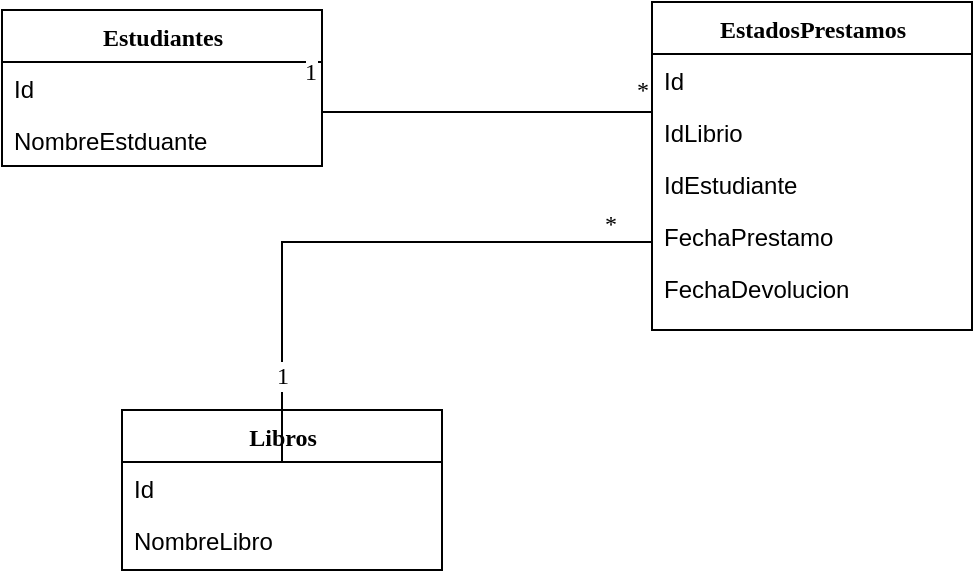 <mxfile version="16.5.1" type="device"><diagram name="Page-1" id="6133507b-19e7-1e82-6fc7-422aa6c4b21f"><mxGraphModel dx="1736" dy="1090" grid="1" gridSize="10" guides="1" tooltips="1" connect="1" arrows="1" fold="1" page="1" pageScale="1" pageWidth="1100" pageHeight="850" background="none" math="0" shadow="0"><root><mxCell id="0"/><mxCell id="1" parent="0"/><mxCell id="78961159f06e98e8-17" value="Estudiantes" style="swimlane;html=1;fontStyle=1;align=center;verticalAlign=top;childLayout=stackLayout;horizontal=1;startSize=26;horizontalStack=0;resizeParent=1;resizeLast=0;collapsible=1;marginBottom=0;swimlaneFillColor=#ffffff;rounded=0;shadow=0;comic=0;labelBackgroundColor=none;strokeWidth=1;fillColor=none;fontFamily=Verdana;fontSize=12" parent="1" vertex="1"><mxGeometry x="340" y="140" width="160" height="78" as="geometry"/></mxCell><mxCell id="78961159f06e98e8-23" value="Id" style="text;html=1;strokeColor=none;fillColor=none;align=left;verticalAlign=top;spacingLeft=4;spacingRight=4;whiteSpace=wrap;overflow=hidden;rotatable=0;points=[[0,0.5],[1,0.5]];portConstraint=eastwest;" parent="78961159f06e98e8-17" vertex="1"><mxGeometry y="26" width="160" height="26" as="geometry"/></mxCell><mxCell id="78961159f06e98e8-24" value="NombreEstduante" style="text;html=1;strokeColor=none;fillColor=none;align=left;verticalAlign=top;spacingLeft=4;spacingRight=4;whiteSpace=wrap;overflow=hidden;rotatable=0;points=[[0,0.5],[1,0.5]];portConstraint=eastwest;" parent="78961159f06e98e8-17" vertex="1"><mxGeometry y="52" width="160" height="26" as="geometry"/></mxCell><mxCell id="b94bc138ca980ef-7" style="edgeStyle=orthogonalEdgeStyle;rounded=0;html=1;labelBackgroundColor=none;startArrow=none;startFill=0;startSize=8;endArrow=none;endFill=0;endSize=16;fontFamily=Verdana;fontSize=12;" parent="1" source="78961159f06e98e8-43" target="2CJpqcNr6IWfBJi0w7_5-8" edge="1"><mxGeometry relative="1" as="geometry"><Array as="points"><mxPoint x="480" y="256"/></Array><mxPoint x="485" y="340" as="targetPoint"/></mxGeometry></mxCell><mxCell id="b94bc138ca980ef-17" value="1" style="text;html=1;resizable=0;points=[];align=center;verticalAlign=middle;labelBackgroundColor=#ffffff;fontSize=12;fontFamily=Verdana" parent="b94bc138ca980ef-7" vertex="1" connectable="0"><mxGeometry x="0.858" y="2" relative="1" as="geometry"><mxPoint x="-2" y="-22" as="offset"/></mxGeometry></mxCell><mxCell id="b94bc138ca980ef-18" value="*" style="text;html=1;resizable=0;points=[];align=center;verticalAlign=middle;labelBackgroundColor=#ffffff;fontSize=12;fontFamily=Verdana" parent="b94bc138ca980ef-7" vertex="1" connectable="0"><mxGeometry x="0.363" y="152" relative="1" as="geometry"><mxPoint x="28" y="-92" as="offset"/></mxGeometry></mxCell><mxCell id="b94bc138ca980ef-8" style="edgeStyle=orthogonalEdgeStyle;rounded=0;html=1;labelBackgroundColor=none;startArrow=none;startFill=0;startSize=8;endArrow=none;endFill=0;endSize=16;fontFamily=Verdana;fontSize=12;" parent="1" source="78961159f06e98e8-43" target="78961159f06e98e8-17" edge="1"><mxGeometry relative="1" as="geometry"><Array as="points"><mxPoint x="565" y="191"/><mxPoint x="565" y="191"/></Array></mxGeometry></mxCell><mxCell id="b94bc138ca980ef-16" value="1" style="text;html=1;resizable=0;points=[];align=center;verticalAlign=middle;labelBackgroundColor=#ffffff;fontSize=12;fontFamily=Verdana" parent="b94bc138ca980ef-8" vertex="1" connectable="0"><mxGeometry x="0.892" y="-1" relative="1" as="geometry"><mxPoint x="-15" y="-19" as="offset"/></mxGeometry></mxCell><mxCell id="78961159f06e98e8-43" value="EstadosPrestamos" style="swimlane;html=1;fontStyle=1;align=center;verticalAlign=top;childLayout=stackLayout;horizontal=1;startSize=26;horizontalStack=0;resizeParent=1;resizeLast=0;collapsible=1;marginBottom=0;swimlaneFillColor=#ffffff;rounded=0;shadow=0;comic=0;labelBackgroundColor=none;strokeWidth=1;fillColor=none;fontFamily=Verdana;fontSize=12" parent="1" vertex="1"><mxGeometry x="665" y="136.0" width="160" height="164" as="geometry"/></mxCell><mxCell id="78961159f06e98e8-44" value="Id" style="text;html=1;strokeColor=none;fillColor=none;align=left;verticalAlign=top;spacingLeft=4;spacingRight=4;whiteSpace=wrap;overflow=hidden;rotatable=0;points=[[0,0.5],[1,0.5]];portConstraint=eastwest;" parent="78961159f06e98e8-43" vertex="1"><mxGeometry y="26" width="160" height="26" as="geometry"/></mxCell><mxCell id="78961159f06e98e8-45" value="IdLibrio&lt;span style=&quot;color: rgba(0 , 0 , 0 , 0) ; font-family: monospace ; font-size: 0px&quot;&gt;%3CmxGraphModel%3E%3Croot%3E%3CmxCell%20id%3D%220%22%2F%3E%3CmxCell%20id%3D%221%22%20parent%3D%220%22%2F%3E%3CmxCell%20id%3D%222%22%20style%3D%22edgeStyle%3DorthogonalEdgeStyle%3Brounded%3D0%3Bhtml%3D1%3BlabelBackgroundColor%3Dnone%3BstartArrow%3Dnone%3BstartFill%3D0%3BstartSize%3D8%3BendArrow%3Dopen%3BendFill%3D0%3BendSize%3D16%3BfontFamily%3DVerdana%3BfontSize%3D12%3B%22%20edge%3D%221%22%20parent%3D%221%22%3E%3CmxGeometry%20relative%3D%221%22%20as%3D%22geometry%22%3E%3CArray%20as%3D%22points%22%3E%3CmxPoint%20x%3D%22505%22%20y%3D%22256%22%2F%3E%3CmxPoint%20x%3D%22505%22%20y%3D%22256%22%2F%3E%3C%2FArray%3E%3CmxPoint%20x%3D%22665%22%20y%3D%22256%22%20as%3D%22sourcePoint%22%2F%3E%3CmxPoint%20x%3D%22485%22%20y%3D%22340%22%20as%3D%22targetPoint%22%2F%3E%3C%2FmxGeometry%3E%3C%2FmxCell%3E%3CmxCell%20id%3D%223%22%20value%3D%221..*%22%20style%3D%22text%3Bhtml%3D1%3Bresizable%3D0%3Bpoints%3D%5B%5D%3Balign%3Dcenter%3BverticalAlign%3Dmiddle%3BlabelBackgroundColor%3D%23ffffff%3BfontSize%3D12%3BfontFamily%3DVerdana%22%20vertex%3D%221%22%20connectable%3D%220%22%20parent%3D%222%22%3E%3CmxGeometry%20x%3D%220.858%22%20y%3D%222%22%20relative%3D%221%22%20as%3D%22geometry%22%3E%3CmxPoint%20x%3D%22-2%22%20y%3D%22-22%22%20as%3D%22offset%22%2F%3E%3C%2FmxGeometry%3E%3C%2FmxCell%3E%3CmxCell%20id%3D%224%22%20value%3D%221%22%20style%3D%22text%3Bhtml%3D1%3Bresizable%3D0%3Bpoints%3D%5B%5D%3Balign%3Dcenter%3BverticalAlign%3Dmiddle%3BlabelBackgroundColor%3D%23ffffff%3BfontSize%3D12%3BfontFamily%3DVerdana%22%20vertex%3D%221%22%20connectable%3D%220%22%20parent%3D%222%22%3E%3CmxGeometry%20x%3D%220.363%22%20y%3D%22152%22%20relative%3D%221%22%20as%3D%22geometry%22%3E%3CmxPoint%20x%3D%22150%22%20y%3D%22-164%22%20as%3D%22offset%22%2F%3E%3C%2FmxGeometry%3E%3C%2FmxCell%3E%3C%2Froot%3E%3C%2FmxGraphModel%3E&lt;/span&gt;" style="text;html=1;strokeColor=none;fillColor=none;align=left;verticalAlign=top;spacingLeft=4;spacingRight=4;whiteSpace=wrap;overflow=hidden;rotatable=0;points=[[0,0.5],[1,0.5]];portConstraint=eastwest;" parent="78961159f06e98e8-43" vertex="1"><mxGeometry y="52" width="160" height="26" as="geometry"/></mxCell><mxCell id="2CJpqcNr6IWfBJi0w7_5-4" value="IdEstudiante&lt;span style=&quot;color: rgba(0 , 0 , 0 , 0) ; font-family: monospace ; font-size: 0px&quot;&gt;%3CmxGraphModel%3E%3Croot%3E%3CmxCell%20id%3D%220%22%2F%3E%3CmxCell%20id%3D%221%22%20parent%3D%220%22%2F%3E%3CmxCell%20id%3D%222%22%20value%3D%22IdLibrio%26lt%3Bspan%20style%3D%26quot%3Bcolor%3A%20rgba(0%20%2C%200%20%2C%200%20%2C%200)%20%3B%20font-family%3A%20monospace%20%3B%20font-size%3A%200px%26quot%3B%26gt%3B%253CmxGraphModel%253E%253Croot%253E%253CmxCell%2520id%253D%25220%2522%252F%253E%253CmxCell%2520id%253D%25221%2522%2520parent%253D%25220%2522%252F%253E%253CmxCell%2520id%253D%25222%2522%2520style%253D%2522edgeStyle%253DorthogonalEdgeStyle%253Brounded%253D0%253Bhtml%253D1%253BlabelBackgroundColor%253Dnone%253BstartArrow%253Dnone%253BstartFill%253D0%253BstartSize%253D8%253BendArrow%253Dopen%253BendFill%253D0%253BendSize%253D16%253BfontFamily%253DVerdana%253BfontSize%253D12%253B%2522%2520edge%253D%25221%2522%2520parent%253D%25221%2522%253E%253CmxGeometry%2520relative%253D%25221%2522%2520as%253D%2522geometry%2522%253E%253CArray%2520as%253D%2522points%2522%253E%253CmxPoint%2520x%253D%2522505%2522%2520y%253D%2522256%2522%252F%253E%253CmxPoint%2520x%253D%2522505%2522%2520y%253D%2522256%2522%252F%253E%253C%252FArray%253E%253CmxPoint%2520x%253D%2522665%2522%2520y%253D%2522256%2522%2520as%253D%2522sourcePoint%2522%252F%253E%253CmxPoint%2520x%253D%2522485%2522%2520y%253D%2522340%2522%2520as%253D%2522targetPoint%2522%252F%253E%253C%252FmxGeometry%253E%253C%252FmxCell%253E%253CmxCell%2520id%253D%25223%2522%2520value%253D%25221..*%2522%2520style%253D%2522text%253Bhtml%253D1%253Bresizable%253D0%253Bpoints%253D%255B%255D%253Balign%253Dcenter%253BverticalAlign%253Dmiddle%253BlabelBackgroundColor%253D%2523ffffff%253BfontSize%253D12%253BfontFamily%253DVerdana%2522%2520vertex%253D%25221%2522%2520connectable%253D%25220%2522%2520parent%253D%25222%2522%253E%253CmxGeometry%2520x%253D%25220.858%2522%2520y%253D%25222%2522%2520relative%253D%25221%2522%2520as%253D%2522geometry%2522%253E%253CmxPoint%2520x%253D%2522-2%2522%2520y%253D%2522-22%2522%2520as%253D%2522offset%2522%252F%253E%253C%252FmxGeometry%253E%253C%252FmxCell%253E%253CmxCell%2520id%253D%25224%2522%2520value%253D%25221%2522%2520style%253D%2522text%253Bhtml%253D1%253Bresizable%253D0%253Bpoints%253D%255B%255D%253Balign%253Dcenter%253BverticalAlign%253Dmiddle%253BlabelBackgroundColor%253D%2523ffffff%253BfontSize%253D12%253BfontFamily%253DVerdana%2522%2520vertex%253D%25221%2522%2520connectable%253D%25220%2522%2520parent%253D%25222%2522%253E%253CmxGeometry%2520x%253D%25220.363%2522%2520y%253D%2522152%2522%2520relative%253D%25221%2522%2520as%253D%2522geometry%2522%253E%253CmxPoint%2520x%253D%2522150%2522%2520y%253D%2522-164%2522%2520as%253D%2522offset%2522%252F%253E%253C%252FmxGeometry%253E%253C%252FmxCell%253E%253C%252Froot%253E%253C%252FmxGraphModel%253E%26lt%3B%2Fspan%26gt%3B%22%20style%3D%22text%3Bhtml%3D1%3BstrokeColor%3Dnone%3BfillColor%3Dnone%3Balign%3Dleft%3BverticalAlign%3Dtop%3BspacingLeft%3D4%3BspacingRight%3D4%3BwhiteSpace%3Dwrap%3Boverflow%3Dhidden%3Brotatable%3D0%3Bpoints%3D%5B%5B0%2C0.5%5D%2C%5B1%2C0.5%5D%5D%3BportConstraint%3Deastwest%3B%22%20vertex%3D%221%22%20parent%3D%221%22%3E%3CmxGeometry%20x%3D%22665%22%20y%3D%22188.0%22%20width%3D%22160%22%20height%3D%2226%22%20as%3D%22geometry%22%2F%3E%3C%2FmxCell%3E%3C%2Froot%3E%3C%2FmxGraphModel%3E&lt;/span&gt;" style="text;html=1;strokeColor=none;fillColor=none;align=left;verticalAlign=top;spacingLeft=4;spacingRight=4;whiteSpace=wrap;overflow=hidden;rotatable=0;points=[[0,0.5],[1,0.5]];portConstraint=eastwest;" vertex="1" parent="78961159f06e98e8-43"><mxGeometry y="78" width="160" height="26" as="geometry"/></mxCell><mxCell id="2CJpqcNr6IWfBJi0w7_5-5" value="FechaPrestamo" style="text;html=1;strokeColor=none;fillColor=none;align=left;verticalAlign=top;spacingLeft=4;spacingRight=4;whiteSpace=wrap;overflow=hidden;rotatable=0;points=[[0,0.5],[1,0.5]];portConstraint=eastwest;" vertex="1" parent="78961159f06e98e8-43"><mxGeometry y="104" width="160" height="26" as="geometry"/></mxCell><mxCell id="2CJpqcNr6IWfBJi0w7_5-6" value="FechaDevolucion" style="text;html=1;strokeColor=none;fillColor=none;align=left;verticalAlign=top;spacingLeft=4;spacingRight=4;whiteSpace=wrap;overflow=hidden;rotatable=0;points=[[0,0.5],[1,0.5]];portConstraint=eastwest;" vertex="1" parent="78961159f06e98e8-43"><mxGeometry y="130" width="160" height="26" as="geometry"/></mxCell><mxCell id="2CJpqcNr6IWfBJi0w7_5-7" value="Libros&lt;br&gt;" style="swimlane;html=1;fontStyle=1;align=center;verticalAlign=top;childLayout=stackLayout;horizontal=1;startSize=26;horizontalStack=0;resizeParent=1;resizeLast=0;collapsible=1;marginBottom=0;swimlaneFillColor=#ffffff;rounded=0;shadow=0;comic=0;labelBackgroundColor=none;strokeWidth=1;fillColor=none;fontFamily=Verdana;fontSize=12" vertex="1" parent="1"><mxGeometry x="400" y="340" width="160" height="80" as="geometry"/></mxCell><mxCell id="2CJpqcNr6IWfBJi0w7_5-8" value="Id" style="text;html=1;strokeColor=none;fillColor=none;align=left;verticalAlign=top;spacingLeft=4;spacingRight=4;whiteSpace=wrap;overflow=hidden;rotatable=0;points=[[0,0.5],[1,0.5]];portConstraint=eastwest;" vertex="1" parent="2CJpqcNr6IWfBJi0w7_5-7"><mxGeometry y="26" width="160" height="26" as="geometry"/></mxCell><mxCell id="2CJpqcNr6IWfBJi0w7_5-9" value="NombreLibro" style="text;html=1;strokeColor=none;fillColor=none;align=left;verticalAlign=top;spacingLeft=4;spacingRight=4;whiteSpace=wrap;overflow=hidden;rotatable=0;points=[[0,0.5],[1,0.5]];portConstraint=eastwest;" vertex="1" parent="2CJpqcNr6IWfBJi0w7_5-7"><mxGeometry y="52" width="160" height="26" as="geometry"/></mxCell><mxCell id="2CJpqcNr6IWfBJi0w7_5-13" value="*" style="text;html=1;resizable=0;points=[];align=center;verticalAlign=middle;labelBackgroundColor=#ffffff;fontSize=12;fontFamily=Verdana" vertex="1" connectable="0" parent="1"><mxGeometry x="660" y="190" as="geometry"><mxPoint x="-16" y="57" as="offset"/></mxGeometry></mxCell></root></mxGraphModel></diagram></mxfile>